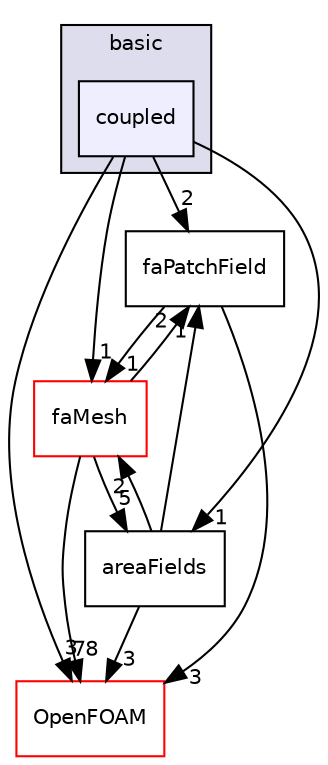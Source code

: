 digraph "src/finiteArea/fields/faPatchFields/basic/coupled" {
  bgcolor=transparent;
  compound=true
  node [ fontsize="10", fontname="Helvetica"];
  edge [ labelfontsize="10", labelfontname="Helvetica"];
  subgraph clusterdir_a3ace091d9f29f1a163e7ddba3bdb43a {
    graph [ bgcolor="#ddddee", pencolor="black", label="basic" fontname="Helvetica", fontsize="10", URL="dir_a3ace091d9f29f1a163e7ddba3bdb43a.html"]
  dir_80951484c7cfeaef77398f0455c32713 [shape=box, label="coupled", style="filled", fillcolor="#eeeeff", pencolor="black", URL="dir_80951484c7cfeaef77398f0455c32713.html"];
  }
  dir_45bb735b99283f509e93082dc5349c43 [shape=box label="faPatchField" URL="dir_45bb735b99283f509e93082dc5349c43.html"];
  dir_daaae48b02afa3c7d2f12c306bc03aaf [shape=box label="areaFields" URL="dir_daaae48b02afa3c7d2f12c306bc03aaf.html"];
  dir_c5473ff19b20e6ec4dfe5c310b3778a8 [shape=box label="OpenFOAM" color="red" URL="dir_c5473ff19b20e6ec4dfe5c310b3778a8.html"];
  dir_f14612db68a06d13a87d37d60dc895d5 [shape=box label="faMesh" color="red" URL="dir_f14612db68a06d13a87d37d60dc895d5.html"];
  dir_80951484c7cfeaef77398f0455c32713->dir_45bb735b99283f509e93082dc5349c43 [headlabel="2", labeldistance=1.5 headhref="dir_000753_000771.html"];
  dir_80951484c7cfeaef77398f0455c32713->dir_daaae48b02afa3c7d2f12c306bc03aaf [headlabel="1", labeldistance=1.5 headhref="dir_000753_000735.html"];
  dir_80951484c7cfeaef77398f0455c32713->dir_c5473ff19b20e6ec4dfe5c310b3778a8 [headlabel="3", labeldistance=1.5 headhref="dir_000753_002151.html"];
  dir_80951484c7cfeaef77398f0455c32713->dir_f14612db68a06d13a87d37d60dc895d5 [headlabel="1", labeldistance=1.5 headhref="dir_000753_000719.html"];
  dir_45bb735b99283f509e93082dc5349c43->dir_c5473ff19b20e6ec4dfe5c310b3778a8 [headlabel="3", labeldistance=1.5 headhref="dir_000771_002151.html"];
  dir_45bb735b99283f509e93082dc5349c43->dir_f14612db68a06d13a87d37d60dc895d5 [headlabel="1", labeldistance=1.5 headhref="dir_000771_000719.html"];
  dir_daaae48b02afa3c7d2f12c306bc03aaf->dir_45bb735b99283f509e93082dc5349c43 [headlabel="1", labeldistance=1.5 headhref="dir_000735_000771.html"];
  dir_daaae48b02afa3c7d2f12c306bc03aaf->dir_c5473ff19b20e6ec4dfe5c310b3778a8 [headlabel="3", labeldistance=1.5 headhref="dir_000735_002151.html"];
  dir_daaae48b02afa3c7d2f12c306bc03aaf->dir_f14612db68a06d13a87d37d60dc895d5 [headlabel="2", labeldistance=1.5 headhref="dir_000735_000719.html"];
  dir_f14612db68a06d13a87d37d60dc895d5->dir_45bb735b99283f509e93082dc5349c43 [headlabel="2", labeldistance=1.5 headhref="dir_000719_000771.html"];
  dir_f14612db68a06d13a87d37d60dc895d5->dir_daaae48b02afa3c7d2f12c306bc03aaf [headlabel="5", labeldistance=1.5 headhref="dir_000719_000735.html"];
  dir_f14612db68a06d13a87d37d60dc895d5->dir_c5473ff19b20e6ec4dfe5c310b3778a8 [headlabel="78", labeldistance=1.5 headhref="dir_000719_002151.html"];
}
